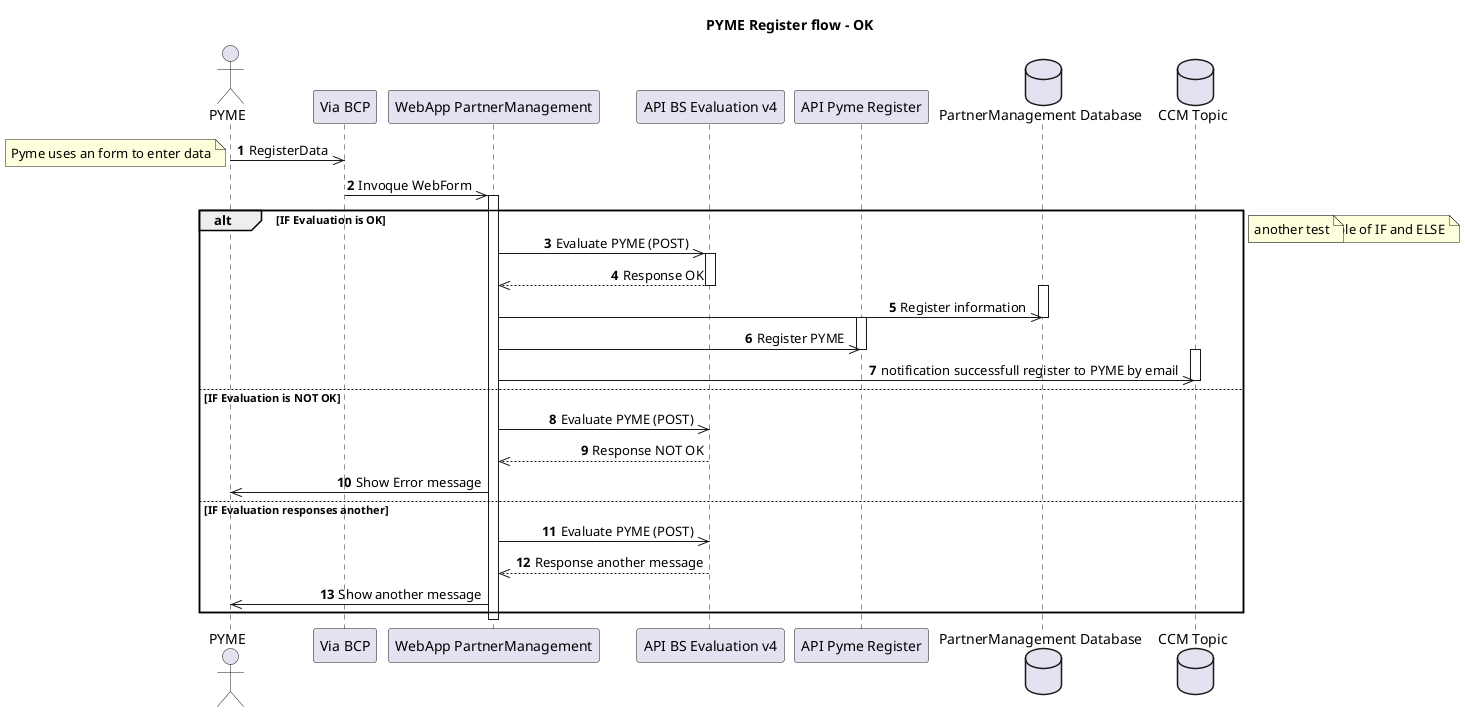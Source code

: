 @startuml EjemploPo
skinparam sequenceMessageAlign right

actor "PYME" as Pyme 
participant "Via BCP" as ViaBCP
participant "WebApp PartnerManagement" as WebAppPM
participant "API BS Evaluation v4" as APIBSEvaluationv4
participant "API Pyme Register" as APIPymeRegister
database "PartnerManagement Database" as BDPartnerManagement 
database "CCM Topic" as CcmTopic

title PYME Register flow - OK 
autonumber
Pyme ->> ViaBCP: RegisterData
note left: Pyme uses an form to enter data
ViaBCP ->> WebAppPM : Invoque WebForm 
activate WebAppPM
alt IF Evaluation is OK
    WebAppPM ->> APIBSEvaluationv4 : Evaluate PYME (POST)
    activate APIBSEvaluationv4
    APIBSEvaluationv4 -->> WebAppPM: Response OK
    deactivate APIBSEvaluationv4    
    activate BDPartnerManagement
    WebAppPM ->> BDPartnerManagement: Register information 
    deactivate BDPartnerManagement  
    activate APIPymeRegister
    WebAppPM ->> APIPymeRegister: Register PYME 
    deactivate APIPymeRegister
    activate CcmTopic
    WebAppPM ->>  CcmTopic: notification successfull register to PYME by email 
    deactivate CcmTopic
else IF Evaluation is NOT OK
    WebAppPM ->> APIBSEvaluationv4 : Evaluate PYME (POST)
    APIBSEvaluationv4 -->> WebAppPM: Response NOT OK
    WebAppPM  ->> Pyme : Show Error message
     
else IF Evaluation responses another 
    WebAppPM ->> APIBSEvaluationv4 : Evaluate PYME (POST)
    APIBSEvaluationv4 -->> WebAppPM: Response another message
    WebAppPM  ->> Pyme : Show another message

end
note left: this is a example of IF and ELSE
note left: another test 

deactivate WebAppPM







